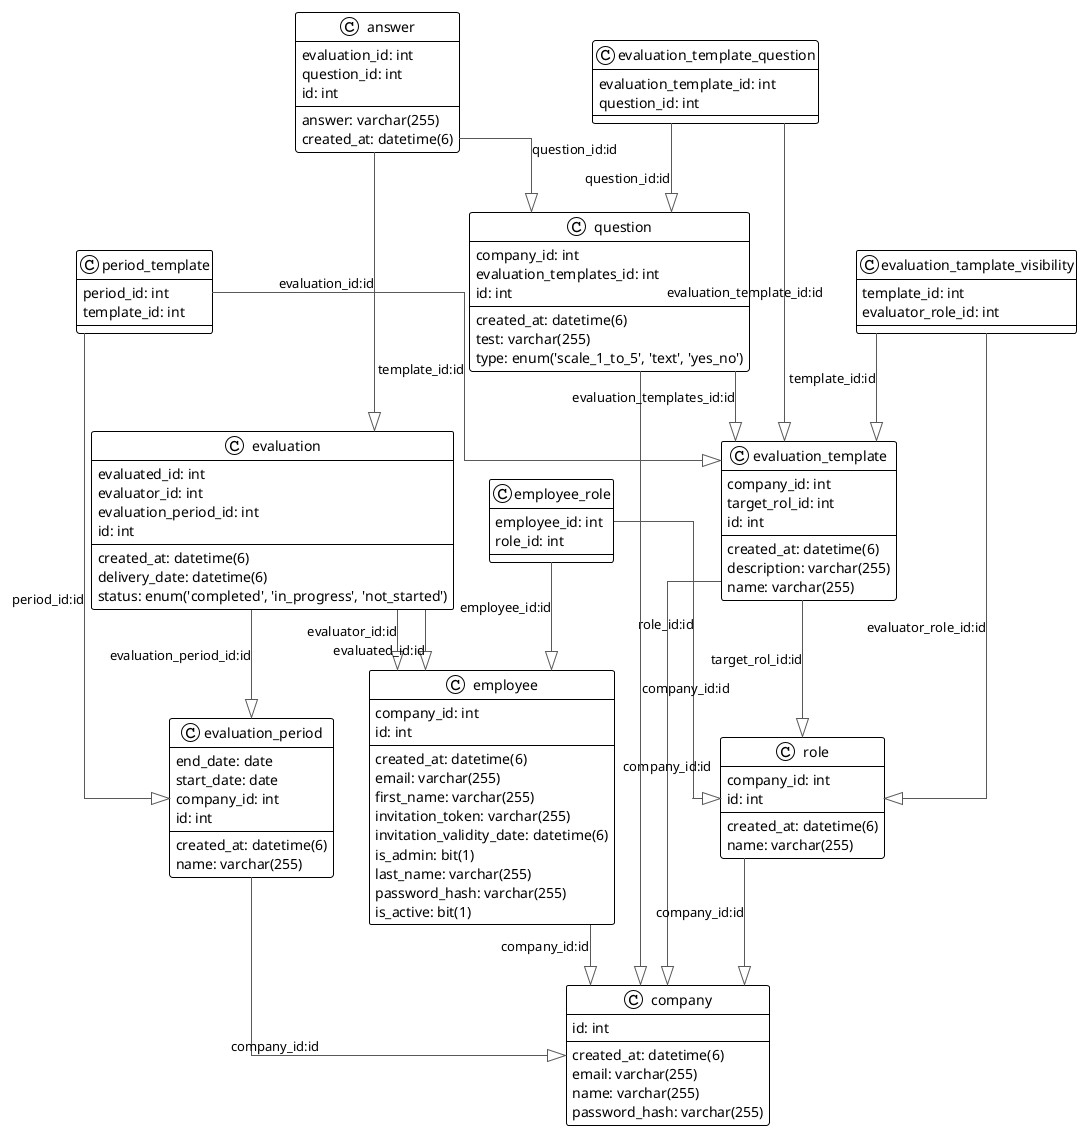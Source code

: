 @startuml

!theme plain
top to bottom direction
skinparam linetype ortho

class answer {
   answer: varchar(255)
   created_at: datetime(6)
   evaluation_id: int
   question_id: int
   id: int
}
class company {
   created_at: datetime(6)
   email: varchar(255)
   name: varchar(255)
   password_hash: varchar(255)
   id: int
}
class employee {
   created_at: datetime(6)
   email: varchar(255)
   first_name: varchar(255)
   invitation_token: varchar(255)
   invitation_validity_date: datetime(6)
   is_admin: bit(1)
   last_name: varchar(255)
   password_hash: varchar(255)
   company_id: int
   is_active: bit(1)
   id: int
}
class employee_role {
   employee_id: int
   role_id: int
}
class evaluation {
   created_at: datetime(6)
   delivery_date: datetime(6)
   status: enum('completed', 'in_progress', 'not_started')
   evaluated_id: int
   evaluator_id: int
   evaluation_period_id: int
   id: int
}
class evaluation_period {
   created_at: datetime(6)
   end_date: date
   name: varchar(255)
   start_date: date
   company_id: int
   id: int
}
class evaluation_tamplate_visibility {
   template_id: int
   evaluator_role_id: int
}
class evaluation_template {
   created_at: datetime(6)
   description: varchar(255)
   name: varchar(255)
   company_id: int
   target_rol_id: int
   id: int
}
class evaluation_template_question {
   evaluation_template_id: int
   question_id: int
}
class period_template {
   period_id: int
   template_id: int
}
class question {
   created_at: datetime(6)
   test: varchar(255)
   type: enum('scale_1_to_5', 'text', 'yes_no')
   company_id: int
   evaluation_templates_id: int
   id: int
}
class role {
   created_at: datetime(6)
   name: varchar(255)
   company_id: int
   id: int
}

answer                          -[#595959,plain]-^  evaluation                     : "evaluation_id:id"
answer                          -[#595959,plain]-^  question                       : "question_id:id"
employee                        -[#595959,plain]-^  company                        : "company_id:id"
employee_role                   -[#595959,plain]-^  employee                       : "employee_id:id"
employee_role                   -[#595959,plain]-^  role                           : "role_id:id"
evaluation                      -[#595959,plain]-^  employee                       : "evaluator_id:id"
evaluation                      -[#595959,plain]-^  employee                       : "evaluated_id:id"
evaluation                      -[#595959,plain]-^  evaluation_period              : "evaluation_period_id:id"
evaluation_period               -[#595959,plain]-^  company                        : "company_id:id"
evaluation_tamplate_visibility  -[#595959,plain]-^  evaluation_template            : "template_id:id"
evaluation_tamplate_visibility  -[#595959,plain]-^  role                           : "evaluator_role_id:id"
evaluation_template             -[#595959,plain]-^  company                        : "company_id:id"
evaluation_template             -[#595959,plain]-^  role                           : "target_rol_id:id"
evaluation_template_question    -[#595959,plain]-^  evaluation_template            : "evaluation_template_id:id"
evaluation_template_question    -[#595959,plain]-^  question                       : "question_id:id"
period_template                 -[#595959,plain]-^  evaluation_period              : "period_id:id"
period_template                 -[#595959,plain]-^  evaluation_template            : "template_id:id"
question                        -[#595959,plain]-^  company                        : "company_id:id"
question                        -[#595959,plain]-^  evaluation_template            : "evaluation_templates_id:id"
role                            -[#595959,plain]-^  company                        : "company_id:id"
@enduml
